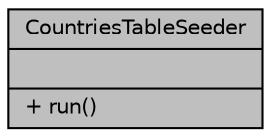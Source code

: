 digraph "CountriesTableSeeder"
{
 // LATEX_PDF_SIZE
  bgcolor="transparent";
  edge [fontname="Helvetica",fontsize="10",labelfontname="Helvetica",labelfontsize="10"];
  node [fontname="Helvetica",fontsize="10",shape=record];
  Node1 [label="{CountriesTableSeeder\n||+ run()\l}",height=0.2,width=0.4,color="black", fillcolor="grey75", style="filled", fontcolor="black",tooltip="Información por defecto para Países."];
}

